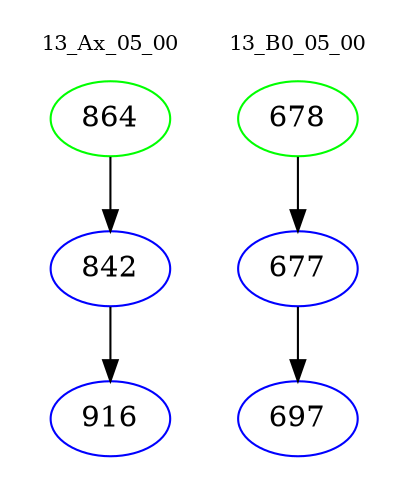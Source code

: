 digraph{
subgraph cluster_0 {
color = white
label = "13_Ax_05_00";
fontsize=10;
T0_864 [label="864", color="green"]
T0_864 -> T0_842 [color="black"]
T0_842 [label="842", color="blue"]
T0_842 -> T0_916 [color="black"]
T0_916 [label="916", color="blue"]
}
subgraph cluster_1 {
color = white
label = "13_B0_05_00";
fontsize=10;
T1_678 [label="678", color="green"]
T1_678 -> T1_677 [color="black"]
T1_677 [label="677", color="blue"]
T1_677 -> T1_697 [color="black"]
T1_697 [label="697", color="blue"]
}
}
